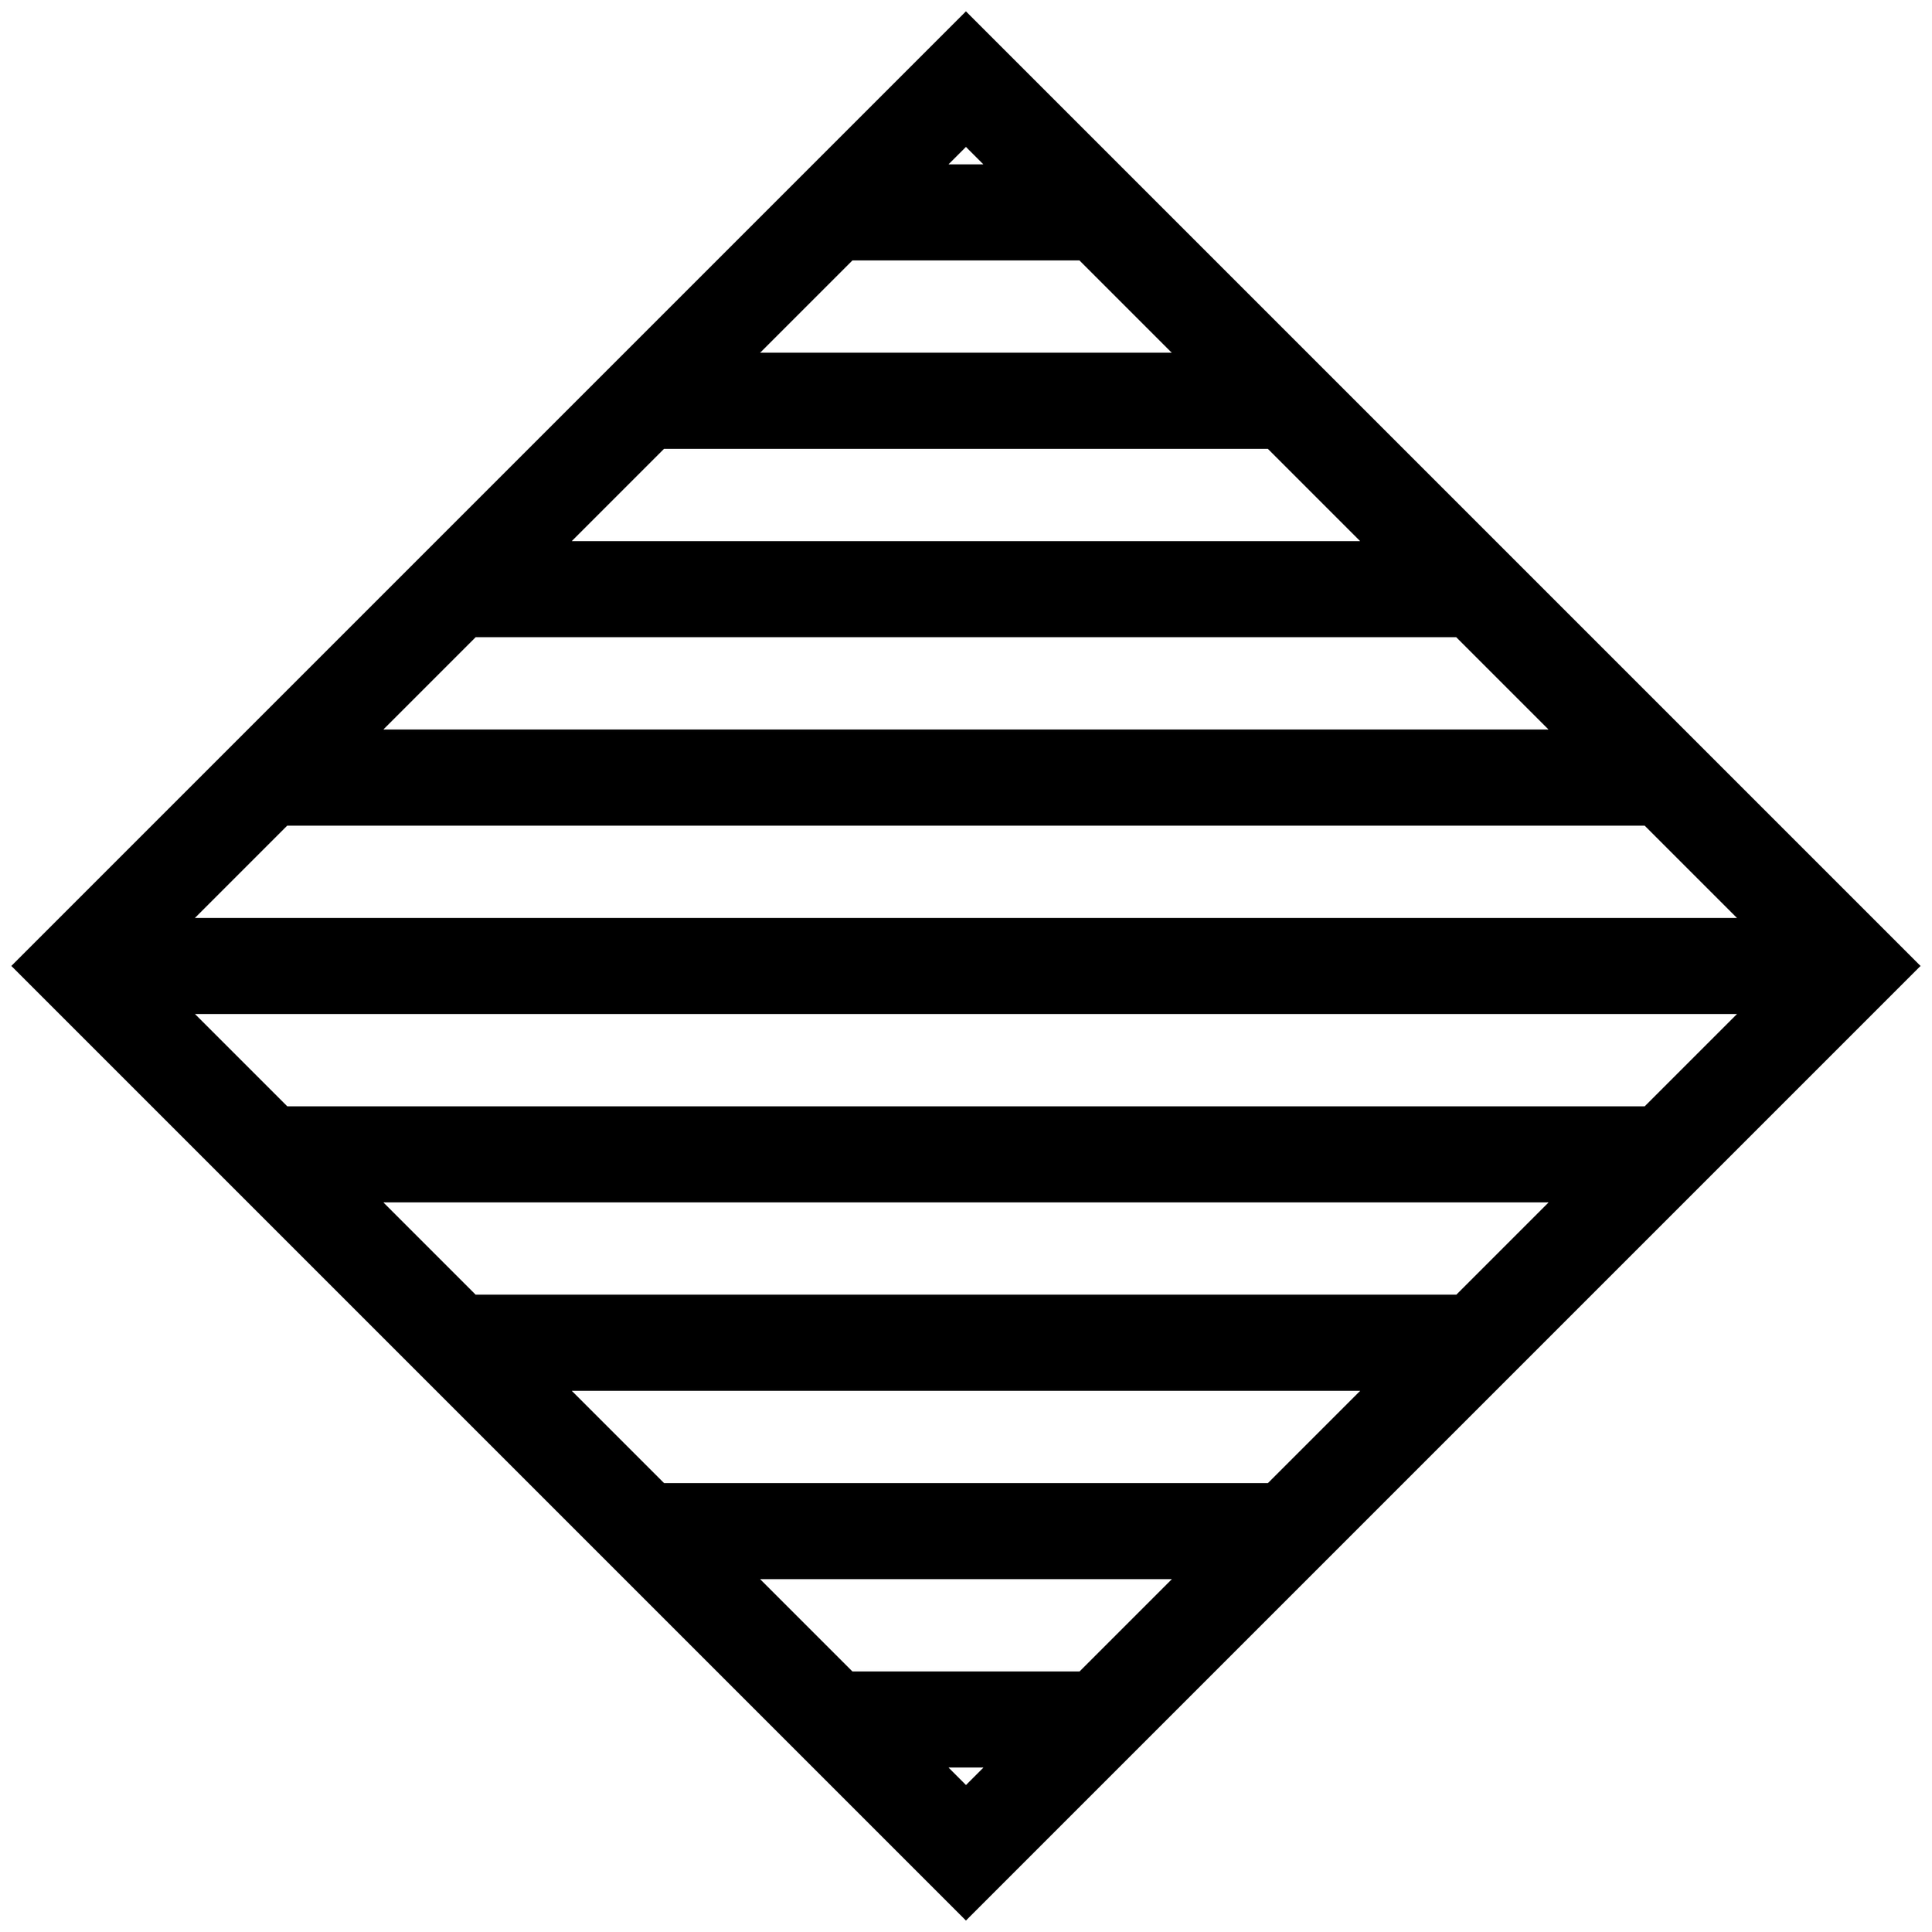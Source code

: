 


\begin{tikzpicture}[y=0.80pt, x=0.80pt, yscale=-1.0, xscale=1.0, inner sep=0pt, outer sep=0pt]
\begin{scope}[shift={(100.0,1706.0)},nonzero rule]
  \path[draw=.,fill=.,line width=1.600pt] (2036.0,-582.0) --
    (1024.0,430.0) -- (12.0,-582.0) -- (1024.0,-1594.0) --
    (2036.0,-582.0) -- cycle(1045.0,-1432.0) -- (1024.0,-1453.0)
    -- (1003.0,-1432.0) -- (1045.0,-1432.0) --
    cycle(1245.0,-1232.0) -- (1145.0,-1332.0) -- (903.0,-1332.0)
    -- (803.0,-1232.0) -- (1245.0,-1232.0) --
    cycle(1445.0,-1032.0) -- (1345.0,-1132.0) -- (703.0,-1132.0)
    -- (603.0,-1032.0) -- (1445.0,-1032.0) --
    cycle(1645.0,-832.0) -- (1545.0,-932.0) -- (503.0,-932.0) --
    (403.0,-832.0) -- (1645.0,-832.0) -- cycle(1845.0,-632.0) --
    (1745.0,-732.0) -- (303.0,-732.0) -- (203.0,-632.0) --
    (1845.0,-632.0) -- cycle(1845.0,-532.0) -- (203.0,-532.0) --
    (303.0,-432.0) -- (1745.0,-432.0) -- (1845.0,-532.0) --
    cycle(1645.0,-332.0) -- (403.0,-332.0) -- (503.0,-232.0) --
    (1545.0,-232.0) -- (1645.0,-332.0) -- cycle(1445.0,-132.0)
    -- (603.0,-132.0) -- (703.0,-32.0) -- (1345.0,-32.0) --
    (1445.0,-132.0) -- cycle(1245.0,68.0) -- (803.0,68.0) --
    (903.0,168.0) -- (1145.0,168.0) -- (1245.0,68.0) --
    cycle(1045.0,268.0) -- (1003.0,268.0) -- (1024.0,289.0) --
    (1045.0,268.0) -- cycle;
\end{scope}

\end{tikzpicture}

